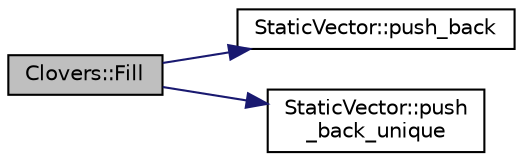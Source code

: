 digraph "Clovers::Fill"
{
 // LATEX_PDF_SIZE
  edge [fontname="Helvetica",fontsize="10",labelfontname="Helvetica",labelfontsize="10"];
  node [fontname="Helvetica",fontsize="10",shape=record];
  rankdir="LR";
  Node1 [label="Clovers::Fill",height=0.2,width=0.4,color="black", fillcolor="grey75", style="filled", fontcolor="black",tooltip=" "];
  Node1 -> Node2 [color="midnightblue",fontsize="10",style="solid",fontname="Helvetica"];
  Node2 [label="StaticVector::push_back",height=0.2,width=0.4,color="black", fillcolor="white", style="filled",URL="$class_static_vector.html#a65df2a20fa5e6eed0140c9ee12b693df",tooltip=" "];
  Node1 -> Node3 [color="midnightblue",fontsize="10",style="solid",fontname="Helvetica"];
  Node3 [label="StaticVector::push\l_back_unique",height=0.2,width=0.4,color="black", fillcolor="white", style="filled",URL="$class_static_vector.html#a8f7771c0283c2b2e75b02cef0ba0fce7",tooltip=" "];
}
